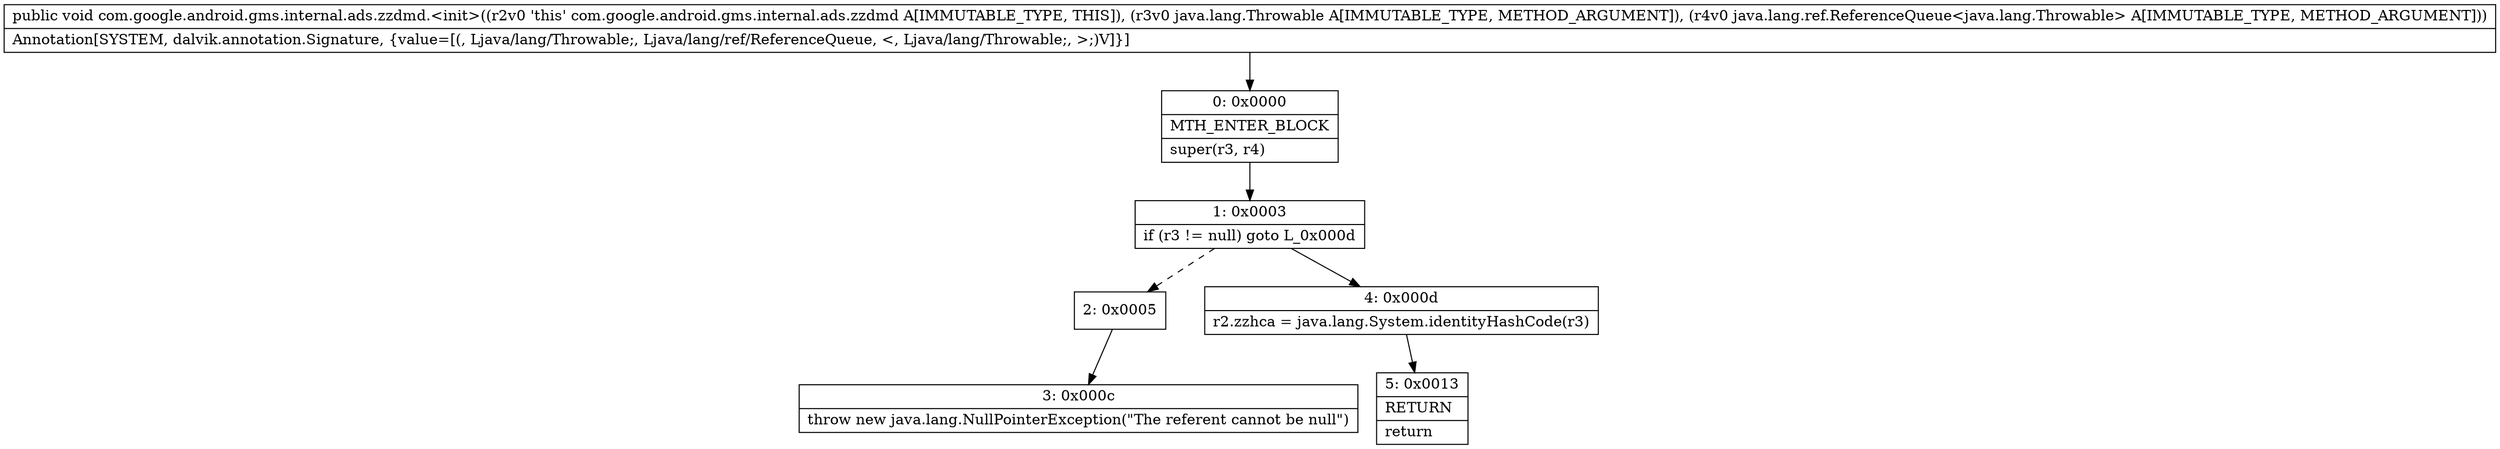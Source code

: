digraph "CFG forcom.google.android.gms.internal.ads.zzdmd.\<init\>(Ljava\/lang\/Throwable;Ljava\/lang\/ref\/ReferenceQueue;)V" {
Node_0 [shape=record,label="{0\:\ 0x0000|MTH_ENTER_BLOCK\l|super(r3, r4)\l}"];
Node_1 [shape=record,label="{1\:\ 0x0003|if (r3 != null) goto L_0x000d\l}"];
Node_2 [shape=record,label="{2\:\ 0x0005}"];
Node_3 [shape=record,label="{3\:\ 0x000c|throw new java.lang.NullPointerException(\"The referent cannot be null\")\l}"];
Node_4 [shape=record,label="{4\:\ 0x000d|r2.zzhca = java.lang.System.identityHashCode(r3)\l}"];
Node_5 [shape=record,label="{5\:\ 0x0013|RETURN\l|return\l}"];
MethodNode[shape=record,label="{public void com.google.android.gms.internal.ads.zzdmd.\<init\>((r2v0 'this' com.google.android.gms.internal.ads.zzdmd A[IMMUTABLE_TYPE, THIS]), (r3v0 java.lang.Throwable A[IMMUTABLE_TYPE, METHOD_ARGUMENT]), (r4v0 java.lang.ref.ReferenceQueue\<java.lang.Throwable\> A[IMMUTABLE_TYPE, METHOD_ARGUMENT]))  | Annotation[SYSTEM, dalvik.annotation.Signature, \{value=[(, Ljava\/lang\/Throwable;, Ljava\/lang\/ref\/ReferenceQueue, \<, Ljava\/lang\/Throwable;, \>;)V]\}]\l}"];
MethodNode -> Node_0;
Node_0 -> Node_1;
Node_1 -> Node_2[style=dashed];
Node_1 -> Node_4;
Node_2 -> Node_3;
Node_4 -> Node_5;
}

